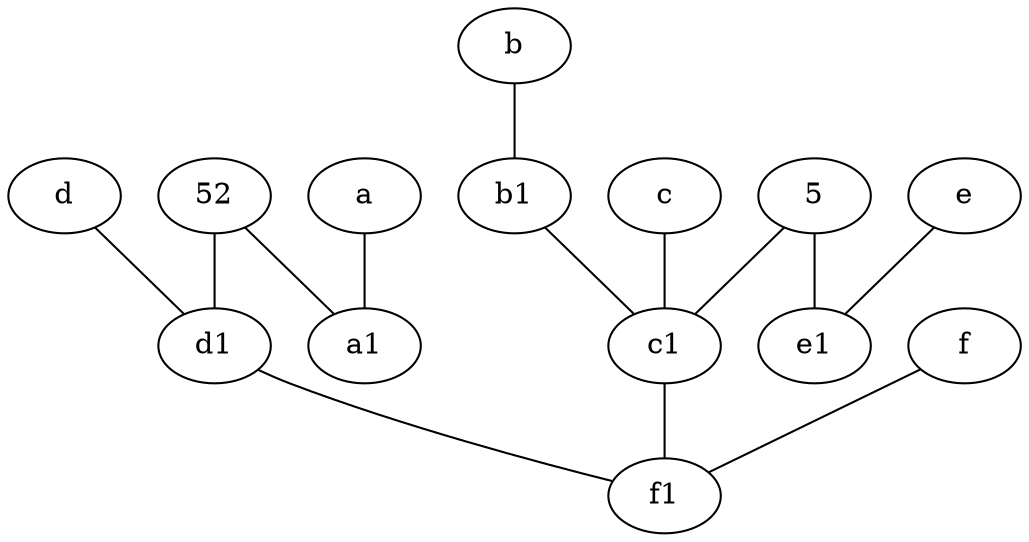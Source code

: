 graph {
	node [labelfontsize=50]
	f1 [labelfontsize=50 pos="3,8!"]
	d1 [labelfontsize=50 pos="3,5!"]
	b1 [labelfontsize=50 pos="9,4!"]
	a1 [labelfontsize=50 pos="8,3!"]
	c1 [labelfontsize=50 pos="4.5,3!"]
	52 [labelfontsize=50]
	e1 [labelfontsize=50 pos="7,7!"]
	c [labelfontsize=50 pos="4.5,2!"]
	5 [labelfontsize=50]
	5 -- c1
	b1 -- c1
	f -- f1
	d -- d1
	c1 -- f1
	52 -- a1
	52 -- d1
	b -- b1
	d1 -- f1
	c -- c1
	5 -- e1
	e -- e1
	a -- a1
}
